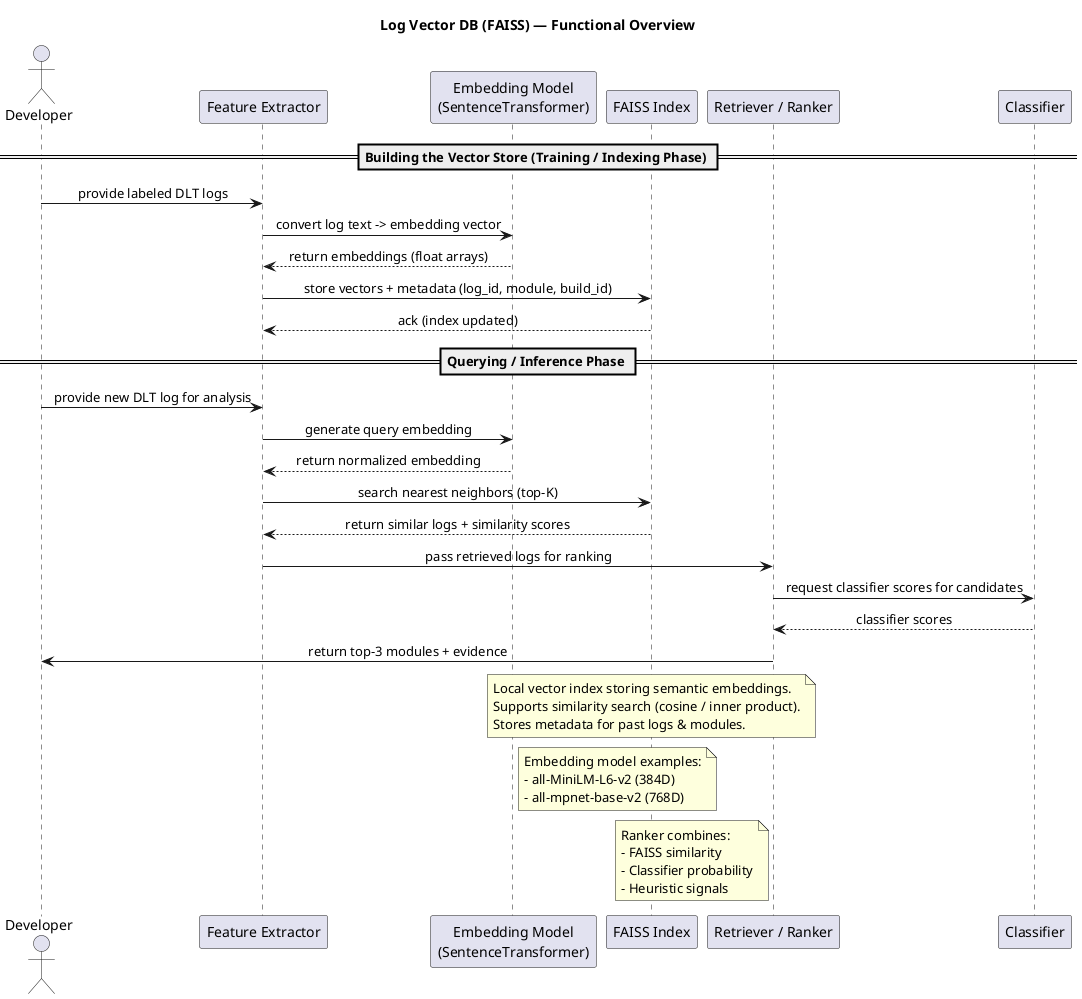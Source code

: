 @startuml
title Log Vector DB (FAISS) — Functional Overview
' sequence diagram style
skinparam sequenceMessageAlign center
skinparam shadowing false

actor Developer as Dev
participant "Feature Extractor" as FE
participant "Embedding Model\n(SentenceTransformer)" as Embed
participant "FAISS Index" as FAISS
participant "Retriever / Ranker" as Ret
participant "Classifier" as Clf

== Building the Vector Store (Training / Indexing Phase) ==
Dev -> FE : provide labeled DLT logs
FE -> Embed : convert log text -> embedding vector
Embed --> FE : return embeddings (float arrays)
FE -> FAISS : store vectors + metadata (log_id, module, build_id)
FAISS --> FE : ack (index updated)

== Querying / Inference Phase ==
Dev -> FE : provide new DLT log for analysis
FE -> Embed : generate query embedding
Embed --> FE : return normalized embedding
FE -> FAISS : search nearest neighbors (top-K)
FAISS --> FE : return similar logs + similarity scores
FE -> Ret : pass retrieved logs for ranking
Ret -> Clf : request classifier scores for candidates
Clf --> Ret : classifier scores
Ret -> Dev : return top-3 modules + evidence

' Notes
note over FAISS
Local vector index storing semantic embeddings.
Supports similarity search (cosine / inner product).
Stores metadata for past logs & modules.
end note

note right of Embed
Embedding model examples:
- all-MiniLM-L6-v2 (384D)
- all-mpnet-base-v2 (768D)
end note

note left of Ret
Ranker combines:
- FAISS similarity
- Classifier probability
- Heuristic signals
end note

@enduml
